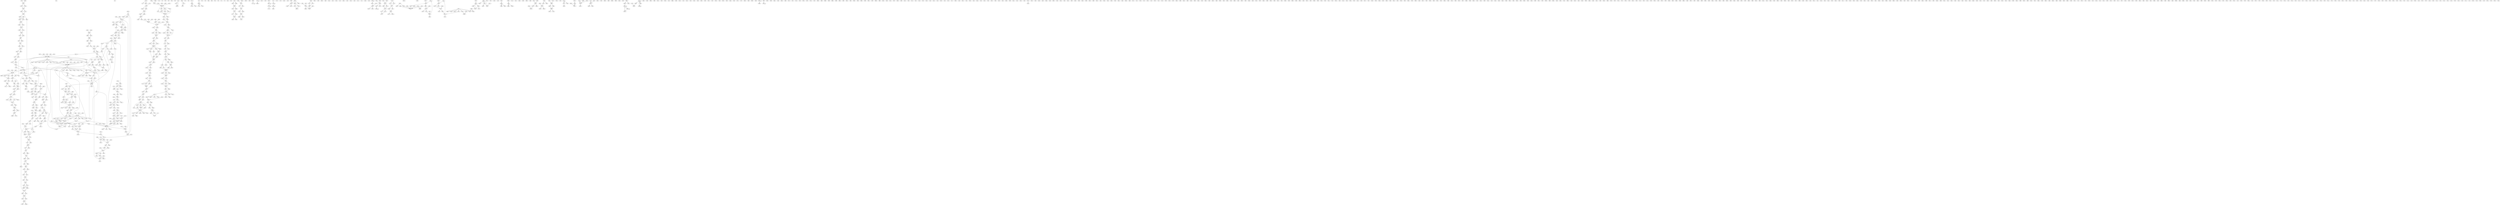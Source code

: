 digraph adj {
graph [k=96]
edge [d=-95]
"20+" [l=101 C=1530]
"20-" [l=101 C=1530]
"23+" [l=96 C=255]
"23-" [l=96 C=255]
"32+" [l=107 C=3060]
"32-" [l=107 C=3060]
"35+" [l=2158 C=23300]
"35-" [l=2158 C=23300]
"41+" [l=20623 C=317217]
"41-" [l=20623 C=317217]
"68+" [l=24370 C=522374]
"68-" [l=24370 C=522374]
"113+" [l=2699 C=47835]
"113-" [l=2699 C=47835]
"140+" [l=234 C=4866]
"140-" [l=234 C=4866]
"159+" [l=7738 C=263116]
"159-" [l=7738 C=263116]
"160+" [l=10510 C=187810]
"160-" [l=10510 C=187810]
"194+" [l=158 C=2016]
"194-" [l=158 C=2016]
"195+" [l=350 C=4410]
"195-" [l=350 C=4410]
"205+" [l=371 C=29280]
"205-" [l=371 C=29280]
"206+" [l=202 C=6524]
"206-" [l=202 C=6524]
"214+" [l=326 C=33523]
"214-" [l=326 C=33523]
"233+" [l=369 C=29793]
"233-" [l=369 C=29793]
"243+" [l=2147 C=70129]
"243-" [l=2147 C=70129]
"256+" [l=1787 C=67248]
"256-" [l=1787 C=67248]
"275+" [l=105 C=2550]
"275-" [l=105 C=2550]
"277+" [l=6389 C=131833]
"277-" [l=6389 C=131833]
"291+" [l=23999 C=321163]
"291-" [l=23999 C=321163]
"331+" [l=175 C=20400]
"331-" [l=175 C=20400]
"334+" [l=189 C=4934]
"334-" [l=189 C=4934]
"360+" [l=96 C=255]
"360-" [l=96 C=255]
"361+" [l=5256 C=53922]
"361-" [l=5256 C=53922]
"363+" [l=96 C=255]
"363-" [l=96 C=255]
"366+" [l=97 C=510]
"366-" [l=97 C=510]
"375+" [l=3039 C=44144]
"375-" [l=3039 C=44144]
"376+" [l=326 C=9755]
"376-" [l=326 C=9755]
"394+" [l=153 C=14790]
"394-" [l=153 C=14790]
"415+" [l=492 C=6898]
"415-" [l=492 C=6898]
"443+" [l=248 C=3661]
"443-" [l=248 C=3661]
"444+" [l=191 C=1561]
"444-" [l=191 C=1561]
"454+" [l=7175 C=131806]
"454-" [l=7175 C=131806]
"487+" [l=510 C=3059]
"487-" [l=510 C=3059]
"491+" [l=4111 C=62013]
"491-" [l=4111 C=62013]
"514+" [l=109 C=3570]
"514-" [l=109 C=3570]
"517+" [l=105 C=2550]
"517-" [l=105 C=2550]
"520+" [l=106 C=2805]
"520-" [l=106 C=2805]
"527+" [l=1365 C=15531]
"527-" [l=1365 C=15531]
"547+" [l=3891 C=78895]
"547-" [l=3891 C=78895]
"551+" [l=1136 C=19490]
"551-" [l=1136 C=19490]
"552+" [l=486 C=69919]
"552-" [l=486 C=69919]
"571+" [l=188 C=3673]
"571-" [l=188 C=3673]
"573+" [l=252 C=19064]
"573-" [l=252 C=19064]
"579+" [l=286 C=5117]
"579-" [l=286 C=5117]
"598+" [l=1358 C=12988]
"598-" [l=1358 C=12988]
"628+" [l=1159 C=59362]
"628-" [l=1159 C=59362]
"699+" [l=3749 C=100630]
"699-" [l=3749 C=100630]
"700+" [l=1082 C=8541]
"700-" [l=1082 C=8541]
"705+" [l=1033 C=29957]
"705-" [l=1033 C=29957]
"717+" [l=7353 C=75678]
"717-" [l=7353 C=75678]
"724+" [l=1220 C=58476]
"724-" [l=1220 C=58476]
"760+" [l=2493 C=92581]
"760-" [l=2493 C=92581]
"836+" [l=273 C=24206]
"836-" [l=273 C=24206]
"842+" [l=481 C=9414]
"842-" [l=481 C=9414]
"844+" [l=525 C=3120]
"844-" [l=525 C=3120]
"860+" [l=254 C=5630]
"860-" [l=254 C=5630]
"873+" [l=533 C=46181]
"873-" [l=533 C=46181]
"890+" [l=163 C=1829]
"890-" [l=163 C=1829]
"891+" [l=343 C=2486]
"891-" [l=343 C=2486]
"902+" [l=130 C=3980]
"902-" [l=130 C=3980]
"909+" [l=146 C=1598]
"909-" [l=146 C=1598]
"936+" [l=290 C=20100]
"936-" [l=290 C=20100]
"966+" [l=404 C=7540]
"966-" [l=404 C=7540]
"975+" [l=140 C=755]
"975-" [l=140 C=755]
"977+" [l=191 C=881]
"977-" [l=191 C=881]
"1029+" [l=297 C=1628]
"1029-" [l=297 C=1628]
"1030+" [l=477 C=63405]
"1030-" [l=477 C=63405]
"1034+" [l=190 C=3541]
"1034-" [l=190 C=3541]
"1054+" [l=191 C=7013]
"1054-" [l=191 C=7013]
"1058+" [l=662 C=76952]
"1058-" [l=662 C=76952]
"1072+" [l=227 C=3719]
"1072-" [l=227 C=3719]
"1083+" [l=195 C=1151]
"1083-" [l=195 C=1151]
"1114+" [l=566 C=78524]
"1114-" [l=566 C=78524]
"1121+" [l=1271 C=22422]
"1121-" [l=1271 C=22422]
"1123+" [l=1792 C=17561]
"1123-" [l=1792 C=17561]
"1132+" [l=99 C=1020]
"1132-" [l=99 C=1020]
"1141+" [l=3049 C=35048]
"1141-" [l=3049 C=35048]
"1147+" [l=2120 C=34885]
"1147-" [l=2120 C=34885]
"1155+" [l=590 C=13349]
"1155-" [l=590 C=13349]
"1173+" [l=2775 C=40772]
"1173-" [l=2775 C=40772]
"1185+" [l=242 C=8154]
"1185-" [l=242 C=8154]
"1197+" [l=399 C=5011]
"1197-" [l=399 C=5011]
"1203+" [l=292 C=3220]
"1203-" [l=292 C=3220]
"1211+" [l=122 C=1039]
"1211-" [l=122 C=1039]
"1216+" [l=212 C=24301]
"1216-" [l=212 C=24301]
"1221+" [l=191 C=801]
"1221-" [l=191 C=801]
"1226+" [l=191 C=9924]
"1226-" [l=191 C=9924]
"1233+" [l=398 C=3876]
"1233-" [l=398 C=3876]
"1246+" [l=1938 C=15083]
"1246-" [l=1938 C=15083]
"1265+" [l=252 C=3440]
"1265-" [l=252 C=3440]
"1266+" [l=1186 C=32627]
"1266-" [l=1186 C=32627]
"1282+" [l=470 C=3157]
"1282-" [l=470 C=3157]
"1293+" [l=492 C=8206]
"1293-" [l=492 C=8206]
"1305+" [l=1360 C=11394]
"1305-" [l=1360 C=11394]
"1322+" [l=499 C=5931]
"1322-" [l=499 C=5931]
"1323+" [l=1127 C=10825]
"1323-" [l=1127 C=10825]
"1326+" [l=137 C=760]
"1326-" [l=137 C=760]
"1374+" [l=431 C=9715]
"1374-" [l=431 C=9715]
"1382+" [l=725 C=9707]
"1382-" [l=725 C=9707]
"1385+" [l=438 C=13223]
"1385-" [l=438 C=13223]
"1386+" [l=1799 C=17550]
"1386-" [l=1799 C=17550]
"1404+" [l=1083 C=11431]
"1404-" [l=1083 C=11431]
"1410+" [l=1998 C=20882]
"1410-" [l=1998 C=20882]
"1433+" [l=2889 C=32676]
"1433-" [l=2889 C=32676]
"1443+" [l=2300 C=34131]
"1443-" [l=2300 C=34131]
"1448+" [l=154 C=11048]
"1448-" [l=154 C=11048]
"1454+" [l=191 C=6725]
"1454-" [l=191 C=6725]
"1455+" [l=209 C=10225]
"1455-" [l=209 C=10225]
"1456+" [l=149 C=6493]
"1456-" [l=149 C=6493]
"1471+" [l=773 C=4168]
"1471-" [l=773 C=4168]
"1484+" [l=234 C=553]
"1484-" [l=234 C=553]
"1492+" [l=190 C=1802]
"1492-" [l=190 C=1802]
"1493+" [l=601 C=23802]
"1493-" [l=601 C=23802]
"1504+" [l=191 C=921]
"1504-" [l=191 C=921]
"1509+" [l=3015 C=50382]
"1509-" [l=3015 C=50382]
"1531+" [l=398 C=4180]
"1531-" [l=398 C=4180]
"1545+" [l=200 C=13623]
"1545-" [l=200 C=13623]
"1554+" [l=2325 C=80360]
"1554-" [l=2325 C=80360]
"1580+" [l=149 C=7007]
"1580-" [l=149 C=7007]
"1585+" [l=191 C=6513]
"1585-" [l=191 C=6513]
"1593+" [l=213 C=4462]
"1593-" [l=213 C=4462]
"1598+" [l=1222 C=47030]
"1598-" [l=1222 C=47030]
"1604+" [l=440 C=8841]
"1604-" [l=440 C=8841]
"1607+" [l=431 C=5421]
"1607-" [l=431 C=5421]
"1608+" [l=380 C=2057]
"1608-" [l=380 C=2057]
"1623+" [l=132 C=1525]
"1623-" [l=132 C=1525]
"1625+" [l=297 C=32527]
"1625-" [l=297 C=32527]
"1664+" [l=129 C=4847]
"1664-" [l=129 C=4847]
"1671+" [l=350 C=3909]
"1671-" [l=350 C=3909]
"1675+" [l=200 C=10211]
"1675-" [l=200 C=10211]
"1700+" [l=191 C=10821]
"1700-" [l=191 C=10821]
"1703+" [l=440 C=2987]
"1703-" [l=440 C=2987]
"1705+" [l=722 C=8268]
"1705-" [l=722 C=8268]
"1723+" [l=143 C=1755]
"1723-" [l=143 C=1755]
"1735+" [l=264 C=4581]
"1735-" [l=264 C=4581]
"1745+" [l=191 C=5415]
"1745-" [l=191 C=5415]
"1755+" [l=2656 C=32510]
"1755-" [l=2656 C=32510]
"1763+" [l=215 C=3204]
"1763-" [l=215 C=3204]
"1776+" [l=293 C=5874]
"1776-" [l=293 C=5874]
"1779+" [l=191 C=2964]
"1779-" [l=191 C=2964]
"1781+" [l=303 C=4601]
"1781-" [l=303 C=4601]
"1785+" [l=315 C=5046]
"1785-" [l=315 C=5046]
"1804+" [l=202 C=9303]
"1804-" [l=202 C=9303]
"1833+" [l=1626 C=21931]
"1833-" [l=1626 C=21931]
"1837+" [l=324 C=8304]
"1837-" [l=324 C=8304]
"1850+" [l=191 C=2340]
"1850-" [l=191 C=2340]
"1860+" [l=732 C=9737]
"1860-" [l=732 C=9737]
"1861+" [l=146 C=3019]
"1861-" [l=146 C=3019]
"1890+" [l=200 C=5934]
"1890-" [l=200 C=5934]
"1899+" [l=187 C=1301]
"1899-" [l=187 C=1301]
"1900+" [l=311 C=2066]
"1900-" [l=311 C=2066]
"1902+" [l=156 C=3495]
"1902-" [l=156 C=3495]
"1917+" [l=295 C=1768]
"1917-" [l=295 C=1768]
"1925+" [l=381 C=3720]
"1925-" [l=381 C=3720]
"1956+" [l=1292 C=48849]
"1956-" [l=1292 C=48849]
"1974+" [l=626 C=9361]
"1974-" [l=626 C=9361]
"1978+" [l=191 C=3736]
"1978-" [l=191 C=3736]
"2012+" [l=126 C=1105]
"2012-" [l=126 C=1105]
"2013+" [l=191 C=4569]
"2013-" [l=191 C=4569]
"2046+" [l=285 C=1176]
"2046-" [l=285 C=1176]
"2059+" [l=197 C=5050]
"2059-" [l=197 C=5050]
"2060+" [l=191 C=457]
"2060-" [l=191 C=457]
"2067+" [l=579 C=3359]
"2067-" [l=579 C=3359]
"2117+" [l=191 C=469]
"2117-" [l=191 C=469]
"2129+" [l=188 C=4642]
"2129-" [l=188 C=4642]
"2133+" [l=188 C=2863]
"2133-" [l=188 C=2863]
"2145+" [l=191 C=2111]
"2145-" [l=191 C=2111]
"2146+" [l=173 C=2150]
"2146-" [l=173 C=2150]
"2148+" [l=251 C=4879]
"2148-" [l=251 C=4879]
"2149+" [l=922 C=8917]
"2149-" [l=922 C=8917]
"2154+" [l=499 C=6824]
"2154-" [l=499 C=6824]
"2157+" [l=440 C=3769]
"2157-" [l=440 C=3769]
"2169+" [l=223 C=1542]
"2169-" [l=223 C=1542]
"2180+" [l=497 C=4018]
"2180-" [l=497 C=4018]
"2183+" [l=239 C=1690]
"2183-" [l=239 C=1690]
"2205+" [l=195 C=5111]
"2205-" [l=195 C=5111]
"2207+" [l=190 C=8863]
"2207-" [l=190 C=8863]
"2227+" [l=191 C=1916]
"2227-" [l=191 C=1916]
"2245+" [l=181 C=839]
"2245-" [l=181 C=839]
"2253+" [l=541 C=6932]
"2253-" [l=541 C=6932]
"2256+" [l=163 C=2350]
"2256-" [l=163 C=2350]
"2263+" [l=399 C=4371]
"2263-" [l=399 C=4371]
"2267+" [l=192 C=3951]
"2267-" [l=192 C=3951]
"2272+" [l=191 C=792]
"2272-" [l=191 C=792]
"2273+" [l=191 C=1202]
"2273-" [l=191 C=1202]
"2280+" [l=269 C=1546]
"2280-" [l=269 C=1546]
"2281+" [l=191 C=5514]
"2281-" [l=191 C=5514]
"2304+" [l=191 C=1045]
"2304-" [l=191 C=1045]
"2312+" [l=398 C=3008]
"2312-" [l=398 C=3008]
"2340+" [l=218 C=4096]
"2340-" [l=218 C=4096]
"2345+" [l=150 C=4097]
"2345-" [l=150 C=4097]
"2369+" [l=146 C=739]
"2369-" [l=146 C=739]
"2377+" [l=167 C=2665]
"2377-" [l=167 C=2665]
"2395+" [l=281 C=2071]
"2395-" [l=281 C=2071]
"2409+" [l=129 C=660]
"2409-" [l=129 C=660]
"2411+" [l=214 C=497]
"2411-" [l=214 C=497]
"2423+" [l=311 C=2566]
"2423-" [l=311 C=2566]
"2425+" [l=169 C=4062]
"2425-" [l=169 C=4062]
"2439+" [l=197 C=3137]
"2439-" [l=197 C=3137]
"2477+" [l=401 C=6194]
"2477-" [l=401 C=6194]
"2485+" [l=148 C=1189]
"2485-" [l=148 C=1189]
"2490+" [l=329 C=860]
"2490-" [l=329 C=860]
"2509+" [l=122 C=352]
"2509-" [l=122 C=352]
"2511+" [l=150 C=184]
"2511-" [l=150 C=184]
"2525+" [l=189 C=3227]
"2525-" [l=189 C=3227]
"2553+" [l=380 C=2194]
"2553-" [l=380 C=2194]
"2567+" [l=161 C=1613]
"2567-" [l=161 C=1613]
"2569+" [l=201 C=699]
"2569-" [l=201 C=699]
"2575+" [l=191 C=2075]
"2575-" [l=191 C=2075]
"2578+" [l=204 C=642]
"2578-" [l=204 C=642]
"2580+" [l=191 C=286]
"2580-" [l=191 C=286]
"2590+" [l=112 C=45]
"2590-" [l=112 C=45]
"2602+" [l=112 C=461]
"2602-" [l=112 C=461]
"2604+" [l=324 C=3711]
"2604-" [l=324 C=3711]
"2608+" [l=183 C=2097]
"2608-" [l=183 C=2097]
"2618+" [l=192 C=2663]
"2618-" [l=192 C=2663]
"2624+" [l=170 C=1591]
"2624-" [l=170 C=1591]
"2626+" [l=335 C=4610]
"2626-" [l=335 C=4610]
"2638+" [l=207 C=1039]
"2638-" [l=207 C=1039]
"2641+" [l=191 C=2108]
"2641-" [l=191 C=2108]
"2644+" [l=196 C=506]
"2644-" [l=196 C=506]
"2645+" [l=137 C=842]
"2645-" [l=137 C=842]
"2651+" [l=168 C=1179]
"2651-" [l=168 C=1179]
"2667+" [l=197 C=1875]
"2667-" [l=197 C=1875]
"2669+" [l=191 C=422]
"2669-" [l=191 C=422]
"2675+" [l=204 C=2924]
"2675-" [l=204 C=2924]
"2690+" [l=192 C=1839]
"2690-" [l=192 C=1839]
"2696+" [l=310 C=2342]
"2696-" [l=310 C=2342]
"2699+" [l=123 C=431]
"2699-" [l=123 C=431]
"2702+" [l=264 C=834]
"2702-" [l=264 C=834]
"2703+" [l=289 C=2243]
"2703-" [l=289 C=2243]
"2712+" [l=151 C=1411]
"2712-" [l=151 C=1411]
"2716+" [l=125 C=805]
"2716-" [l=125 C=805]
"2726+" [l=191 C=1614]
"2726-" [l=191 C=1614]
"2749+" [l=191 C=317]
"2749-" [l=191 C=317]
"2760+" [l=191 C=1057]
"2760-" [l=191 C=1057]
"2769+" [l=357 C=1932]
"2769-" [l=357 C=1932]
"2772+" [l=199 C=613]
"2772-" [l=199 C=613]
"2775+" [l=164 C=656]
"2775-" [l=164 C=656]
"2779+" [l=155 C=1740]
"2779-" [l=155 C=1740]
"2784+" [l=191 C=1908]
"2784-" [l=191 C=1908]
"2795+" [l=453 C=2525]
"2795-" [l=453 C=2525]
"2804+" [l=191 C=1267]
"2804-" [l=191 C=1267]
"2813+" [l=191 C=658]
"2813-" [l=191 C=658]
"2814+" [l=139 C=842]
"2814-" [l=139 C=842]
"2820+" [l=195 C=1218]
"2820-" [l=195 C=1218]
"2825+" [l=147 C=1020]
"2825-" [l=147 C=1020]
"2827+" [l=327 C=1015]
"2827-" [l=327 C=1015]
"2830+" [l=156 C=2408]
"2830-" [l=156 C=2408]
"2837+" [l=228 C=1388]
"2837-" [l=228 C=1388]
"2839+" [l=268 C=586]
"2839-" [l=268 C=586]
"2844+" [l=191 C=450]
"2844-" [l=191 C=450]
"2846+" [l=191 C=1095]
"2846-" [l=191 C=1095]
"2848+" [l=191 C=1539]
"2848-" [l=191 C=1539]
"2851+" [l=191 C=996]
"2851-" [l=191 C=996]
"2865+" [l=123 C=641]
"2865-" [l=123 C=641]
"2871+" [l=223 C=1513]
"2871-" [l=223 C=1513]
"2880+" [l=269 C=1295]
"2880-" [l=269 C=1295]
"2886+" [l=121 C=402]
"2886-" [l=121 C=402]
"2888+" [l=194 C=2169]
"2888-" [l=194 C=2169]
"2889+" [l=397 C=1872]
"2889-" [l=397 C=1872]
"2895+" [l=191 C=845]
"2895-" [l=191 C=845]
"2904+" [l=562 C=3241]
"2904-" [l=562 C=3241]
"2909+" [l=189 C=1139]
"2909-" [l=189 C=1139]
"2916+" [l=96 C=9]
"2916-" [l=96 C=9]
"2918+" [l=200 C=1902]
"2918-" [l=200 C=1902]
"2925+" [l=133 C=101]
"2925-" [l=133 C=101]
"2937+" [l=98 C=35]
"2937-" [l=98 C=35]
"2956+" [l=215 C=744]
"2956-" [l=215 C=744]
"2966+" [l=191 C=1609]
"2966-" [l=191 C=1609]
"2972+" [l=191 C=502]
"2972-" [l=191 C=502]
"2979+" [l=117 C=335]
"2979-" [l=117 C=335]
"2980+" [l=303 C=1413]
"2980-" [l=303 C=1413]
"2996+" [l=280 C=1664]
"2996-" [l=280 C=1664]
"2998+" [l=201 C=661]
"2998-" [l=201 C=661]
"3005+" [l=128 C=92]
"3005-" [l=128 C=92]
"3007+" [l=257 C=1648]
"3007-" [l=257 C=1648]
"3013+" [l=590 C=2937]
"3013-" [l=590 C=2937]
"3016+" [l=208 C=626]
"3016-" [l=208 C=626]
"3018+" [l=150 C=1460]
"3018-" [l=150 C=1460]
"3025+" [l=191 C=1200]
"3025-" [l=191 C=1200]
"3028+" [l=191 C=709]
"3028-" [l=191 C=709]
"3043+" [l=131 C=87]
"3043-" [l=131 C=87]
"3046+" [l=191 C=1629]
"3046-" [l=191 C=1629]
"3047+" [l=207 C=913]
"3047-" [l=207 C=913]
"3072+" [l=127 C=66]
"3072-" [l=127 C=66]
"3083+" [l=267 C=997]
"3083-" [l=267 C=997]
"3084+" [l=147 C=2040]
"3084-" [l=147 C=2040]
"3086+" [l=402 C=1795]
"3086-" [l=402 C=1795]
"3107+" [l=111 C=33]
"3107-" [l=111 C=33]
"3113+" [l=110 C=57]
"3113-" [l=110 C=57]
"3116+" [l=314 C=1056]
"3116-" [l=314 C=1056]
"3118+" [l=128 C=77]
"3118-" [l=128 C=77]
"3122+" [l=209 C=561]
"3122-" [l=209 C=561]
"3139+" [l=138 C=96]
"3139-" [l=138 C=96]
"3150+" [l=138 C=159]
"3150-" [l=138 C=159]
"3159+" [l=203 C=774]
"3159-" [l=203 C=774]
"3163+" [l=194 C=382]
"3163-" [l=194 C=382]
"3180+" [l=140 C=103]
"3180-" [l=140 C=103]
"3183+" [l=279 C=1045]
"3183-" [l=279 C=1045]
"3187+" [l=196 C=478]
"3187-" [l=196 C=478]
"3190+" [l=150 C=383]
"3190-" [l=150 C=383]
"3195+" [l=139 C=184]
"3195-" [l=139 C=184]
"3206+" [l=205 C=812]
"3206-" [l=205 C=812]
"3209+" [l=191 C=859]
"3209-" [l=191 C=859]
"3213+" [l=134 C=87]
"3213-" [l=134 C=87]
"3217+" [l=152 C=116]
"3217-" [l=152 C=116]
"3218+" [l=212 C=790]
"3218-" [l=212 C=790]
"3220+" [l=230 C=323]
"3220-" [l=230 C=323]
"3221+" [l=118 C=59]
"3221-" [l=118 C=59]
"3223+" [l=120 C=267]
"3223-" [l=120 C=267]
"3228+" [l=191 C=297]
"3228-" [l=191 C=297]
"3231+" [l=193 C=576]
"3231-" [l=193 C=576]
"3242+" [l=127 C=485]
"3242-" [l=127 C=485]
"3260+" [l=127 C=72]
"3260-" [l=127 C=72]
"3261+" [l=109 C=34]
"3261-" [l=109 C=34]
"3264+" [l=202 C=481]
"3264-" [l=202 C=481]
"3265+" [l=172 C=274]
"3265-" [l=172 C=274]
"3266+" [l=122 C=76]
"3266-" [l=122 C=76]
"3267+" [l=173 C=186]
"3267-" [l=173 C=186]
"3268+" [l=132 C=94]
"3268-" [l=132 C=94]
"3269+" [l=191 C=1089]
"3269-" [l=191 C=1089]
"3271+" [l=191 C=192]
"3271-" [l=191 C=192]
"3277+" [l=246 C=401]
"3277-" [l=246 C=401]
"3278+" [l=123 C=57]
"3278-" [l=123 C=57]
"3279+" [l=128 C=90]
"3279-" [l=128 C=90]
"3280+" [l=208 C=570]
"3280-" [l=208 C=570]
"3284+" [l=140 C=136]
"3284-" [l=140 C=136]
"3286+" [l=232 C=718]
"3286-" [l=232 C=718]
"3289+" [l=128 C=125]
"3289-" [l=128 C=125]
"3290+" [l=144 C=139]
"3290-" [l=144 C=139]
"3292+" [l=138 C=129]
"3292-" [l=138 C=129]
"3294+" [l=150 C=244]
"3294-" [l=150 C=244]
"3297+" [l=128 C=148]
"3297-" [l=128 C=148]
"3299+" [l=158 C=128]
"3299-" [l=158 C=128]
"3300+" [l=127 C=90]
"3300-" [l=127 C=90]
"3303+" [l=116 C=44]
"3303-" [l=116 C=44]
"3304+" [l=123 C=69]
"3304-" [l=123 C=69]
"3305+" [l=138 C=88]
"3305-" [l=138 C=88]
"3306+" [l=190 C=1487]
"3306-" [l=190 C=1487]
"3309+" [l=123 C=66]
"3309-" [l=123 C=66]
"3310+" [l=113 C=46]
"3310-" [l=113 C=46]
"3311+" [l=114 C=43]
"3311-" [l=114 C=43]
"3312+" [l=113 C=51]
"3312-" [l=113 C=51]
"3313+" [l=127 C=100]
"3313-" [l=127 C=100]
"3314+" [l=151 C=159]
"3314-" [l=151 C=159]
"3316+" [l=127 C=126]
"3316-" [l=127 C=126]
"3317+" [l=127 C=91]
"3317-" [l=127 C=91]
"3318+" [l=134 C=105]
"3318-" [l=134 C=105]
"3319+" [l=116 C=44]
"3319-" [l=116 C=44]
"3320+" [l=151 C=114]
"3320-" [l=151 C=114]
"3323+" [l=102 C=16]
"3323-" [l=102 C=16]
"3324+" [l=151 C=161]
"3324-" [l=151 C=161]
"3325+" [l=123 C=69]
"3325-" [l=123 C=69]
"3326+" [l=149 C=167]
"3326-" [l=149 C=167]
"3357+" [l=96 C=255]
"3357-" [l=96 C=255]
"3358+" [l=88802 C=1126880]
"3358-" [l=88802 C=1126880]
"3359+" [l=29582 C=437484]
"3359-" [l=29582 C=437484]
"3360+" [l=19409 C=193329]
"3360-" [l=19409 C=193329]
"3361+" [l=15988 C=183295]
"3361-" [l=15988 C=183295]
"3362+" [l=25723 C=300872]
"3362-" [l=25723 C=300872]
"3368+" [l=26790 C=327566]
"3368-" [l=26790 C=327566]
"3369+" [l=798 C=179265]
"3369-" [l=798 C=179265]
"3370+" [l=651 C=141780]
"3370-" [l=651 C=141780]
"3371+" [l=22028 C=273769]
"3371-" [l=22028 C=273769]
"3372+" [l=172 C=19635]
"3372-" [l=172 C=19635]
"3373+" [l=136 C=10455]
"3373-" [l=136 C=10455]
"3374+" [l=25309 C=411161]
"3374-" [l=25309 C=411161]
"3375+" [l=16502 C=169505]
"3375-" [l=16502 C=169505]
"3376+" [l=6660 C=72677]
"3376-" [l=6660 C=72677]
"3377+" [l=7742 C=95392]
"3377-" [l=7742 C=95392]
"3378+" [l=26375 C=326016]
"3378-" [l=26375 C=326016]
"3379+" [l=157 C=15810]
"3379-" [l=157 C=15810]
"3381+" [l=435 C=86700]
"3381-" [l=435 C=86700]
"3382+" [l=244 C=37995]
"3382-" [l=244 C=37995]
"3383+" [l=16639 C=208149]
"3383-" [l=16639 C=208149]
"3384+" [l=70758 C=1109535]
"3384-" [l=70758 C=1109535]
"3385+" [l=3343 C=34117]
"3385-" [l=3343 C=34117]
"3386+" [l=9801 C=106461]
"3386-" [l=9801 C=106461]
"3387+" [l=4413 C=715442]
"3387-" [l=4413 C=715442]
"3388+" [l=15626 C=194148]
"3388-" [l=15626 C=194148]
"3389+" [l=4267 C=54514]
"3389-" [l=4267 C=54514]
"3390+" [l=48263 C=670588]
"3390-" [l=48263 C=670588]
"3391+" [l=17861 C=223777]
"3391-" [l=17861 C=223777]
"3392+" [l=15352 C=164732]
"3392-" [l=15352 C=164732]
"3393+" [l=7518 C=169385]
"3393-" [l=7518 C=169385]
"3394+" [l=6126 C=74110]
"3394-" [l=6126 C=74110]
"3395+" [l=13573 C=166855]
"3395-" [l=13573 C=166855]
"3396+" [l=180 C=21675]
"3396-" [l=180 C=21675]
"3397+" [l=16276 C=177962]
"3397-" [l=16276 C=177962]
"3398+" [l=41503 C=502582]
"3398-" [l=41503 C=502582]
"3399+" [l=9669 C=101538]
"3399-" [l=9669 C=101538]
"3400+" [l=1114 C=11536]
"3400-" [l=1114 C=11536]
"3401+" [l=28853 C=399014]
"3401-" [l=28853 C=399014]
"3402+" [l=15442 C=220533]
"3402-" [l=15442 C=220533]
"3403+" [l=18243 C=258202]
"3403-" [l=18243 C=258202]
"3404+" [l=39874 C=483043]
"3404-" [l=39874 C=483043]
"3405+" [l=7253 C=179467]
"3405-" [l=7253 C=179467]
"3406+" [l=40396 C=525785]
"3406-" [l=40396 C=525785]
"3407+" [l=7322 C=82739]
"3407-" [l=7322 C=82739]
"3409+" [l=7515 C=74039]
"3409-" [l=7515 C=74039]
"3410+" [l=21027 C=264174]
"3410-" [l=21027 C=264174]
"3411+" [l=3999 C=44649]
"3411-" [l=3999 C=44649]
"3412+" [l=14233 C=148287]
"3412-" [l=14233 C=148287]
"3413+" [l=49574 C=546455]
"3413-" [l=49574 C=546455]
"3414+" [l=7044 C=84421]
"3414-" [l=7044 C=84421]
"3415+" [l=4155 C=35620]
"3415-" [l=4155 C=35620]
"3416+" [l=33782 C=367513]
"3416-" [l=33782 C=367513]
"3417+" [l=6158 C=49222]
"3417-" [l=6158 C=49222]
"3418+" [l=53561 C=890094]
"3418-" [l=53561 C=890094]
"3419+" [l=205 C=28050]
"3419-" [l=205 C=28050]
"3420+" [l=7893 C=74545]
"3420-" [l=7893 C=74545]
"3421+" [l=18309 C=285267]
"3421-" [l=18309 C=285267]
"3422+" [l=9021 C=119322]
"3422-" [l=9021 C=119322]
"3423+" [l=225 C=33150]
"3423-" [l=225 C=33150]
"3424+" [l=12145 C=152181]
"3424-" [l=12145 C=152181]
"3425+" [l=16700 C=594734]
"3425-" [l=16700 C=594734]
"3427+" [l=11876 C=110758]
"3427-" [l=11876 C=110758]
"3429+" [l=125 C=7650]
"3429-" [l=125 C=7650]
"3430+" [l=15955 C=178136]
"3430-" [l=15955 C=178136]
"3431+" [l=5999 C=59764]
"3431-" [l=5999 C=59764]
"3432+" [l=5265 C=61585]
"3432-" [l=5265 C=61585]
"3433+" [l=29834 C=492361]
"3433-" [l=29834 C=492361]
"3434+" [l=15233 C=174210]
"3434-" [l=15233 C=174210]
"3435+" [l=144 C=12495]
"3435-" [l=144 C=12495]
"3436+" [l=9975 C=108017]
"3436-" [l=9975 C=108017]
"3437+" [l=237 C=36210]
"3437-" [l=237 C=36210]
"3438+" [l=26243 C=402301]
"3438-" [l=26243 C=402301]
"3439+" [l=1255 C=15282]
"3439-" [l=1255 C=15282]
"3440+" [l=10451 C=126765]
"3440-" [l=10451 C=126765]
"3441+" [l=10500 C=102326]
"3441-" [l=10500 C=102326]
"3442+" [l=12281 C=140718]
"3442-" [l=12281 C=140718]
"3443+" [l=147 C=13260]
"3443-" [l=147 C=13260]
"3444+" [l=8050 C=89509]
"3444-" [l=8050 C=89509]
"3445+" [l=13287 C=166055]
"3445-" [l=13287 C=166055]
"3446+" [l=86084 C=1015384]
"3446-" [l=86084 C=1015384]
"3447+" [l=2161 C=27825]
"3447-" [l=2161 C=27825]
"3448+" [l=11813 C=124395]
"3448-" [l=11813 C=124395]
"3449+" [l=8084 C=85906]
"3449-" [l=8084 C=85906]
"3450+" [l=33682 C=391505]
"3450-" [l=33682 C=391505]
"3452+" [l=173 C=19890]
"3452-" [l=173 C=19890]
"3453+" [l=4743 C=50910]
"3453-" [l=4743 C=50910]
"3454+" [l=13185 C=144016]
"3454-" [l=13185 C=144016]
"3455+" [l=100954 C=1184815]
"3455-" [l=100954 C=1184815]
"3456+" [l=13588 C=128507]
"3456-" [l=13588 C=128507]
"3457+" [l=48084 C=662977]
"3457-" [l=48084 C=662977]
"3458+" [l=15542 C=165003]
"3458-" [l=15542 C=165003]
"3459+" [l=17818 C=189337]
"3459-" [l=17818 C=189337]
"3460+" [l=4488 C=57474]
"3460-" [l=4488 C=57474]
"3461+" [l=23334 C=302248]
"3461-" [l=23334 C=302248]
"3462+" [l=37378 C=426900]
"3462-" [l=37378 C=426900]
"3463+" [l=18214 C=214264]
"3463-" [l=18214 C=214264]
"3464+" [l=15842 C=166286]
"3464-" [l=15842 C=166286]
"3465+" [l=5630 C=57909]
"3465-" [l=5630 C=57909]
"3466+" [l=70992 C=981999]
"3466-" [l=70992 C=981999]
"3467+" [l=15768 C=143412]
"3467-" [l=15768 C=143412]
"3468+" [l=29473 C=333780]
"3468-" [l=29473 C=333780]
"3469+" [l=25183 C=366367]
"3469-" [l=25183 C=366367]
"3470+" [l=45645 C=770158]
"3470-" [l=45645 C=770158]
"3471+" [l=16250 C=236712]
"3471-" [l=16250 C=236712]
"3472+" [l=11361 C=116455]
"3472-" [l=11361 C=116455]
"3473+" [l=18075 C=224525]
"3473-" [l=18075 C=224525]
"3474+" [l=9772 C=112901]
"3474-" [l=9772 C=112901]
"3475+" [l=6818 C=81131]
"3475-" [l=6818 C=81131]
"3476+" [l=34019 C=373690]
"3476-" [l=34019 C=373690]
"3477+" [l=3050 C=31942]
"3477-" [l=3050 C=31942]
"3478+" [l=17361 C=203781]
"3478-" [l=17361 C=203781]
"3479+" [l=5046 C=74870]
"3479-" [l=5046 C=74870]
"3480+" [l=29312 C=365367]
"3480-" [l=29312 C=365367]
"3481+" [l=6843 C=86703]
"3481-" [l=6843 C=86703]
"3482+" [l=2891 C=26930]
"3482-" [l=2891 C=26930]
"3483+" [l=14067 C=182290]
"3483-" [l=14067 C=182290]
"3484+" [l=8439 C=82204]
"3484-" [l=8439 C=82204]
"3485+" [l=5739 C=52909]
"3485-" [l=5739 C=52909]
"3486+" [l=24113 C=268151]
"3486-" [l=24113 C=268151]
"3487+" [l=20121 C=216350]
"3487-" [l=20121 C=216350]
"3488+" [l=3930 C=45502]
"3488-" [l=3930 C=45502]
"3489+" [l=1481 C=36335]
"3489-" [l=1481 C=36335]
"3490+" [l=11106 C=110718]
"3490-" [l=11106 C=110718]
"3491+" [l=12116 C=146335]
"3491-" [l=12116 C=146335]
"3492+" [l=11936 C=173793]
"3492-" [l=11936 C=173793]
"3493+" [l=9787 C=107303]
"3493-" [l=9787 C=107303]
"3494+" [l=40117 C=519823]
"3494-" [l=40117 C=519823]
"3495+" [l=11790 C=114250]
"3495-" [l=11790 C=114250]
"3496+" [l=25950 C=320934]
"3496-" [l=25950 C=320934]
"3497+" [l=6652 C=81427]
"3497-" [l=6652 C=81427]
"3498+" [l=21273 C=225632]
"3498-" [l=21273 C=225632]
"3499+" [l=6144 C=67967]
"3499-" [l=6144 C=67967]
"3500+" [l=21930 C=225317]
"3500-" [l=21930 C=225317]
"3501+" [l=24537 C=276170]
"3501-" [l=24537 C=276170]
"3502+" [l=108 C=3315]
"3502-" [l=108 C=3315]
"3503+" [l=12316 C=151393]
"3503-" [l=12316 C=151393]
"3504+" [l=5920 C=56518]
"3504-" [l=5920 C=56518]
"3505+" [l=11806 C=110030]
"3505-" [l=11806 C=110030]
"3506+" [l=16082 C=168319]
"3506-" [l=16082 C=168319]
"3507+" [l=8014 C=80135]
"3507-" [l=8014 C=80135]
"3508+" [l=4054 C=40330]
"3508-" [l=4054 C=40330]
"3509+" [l=12995 C=140503]
"3509-" [l=12995 C=140503]
"3510+" [l=9158 C=107143]
"3510-" [l=9158 C=107143]
"3511+" [l=45411 C=679564]
"3511-" [l=45411 C=679564]
"3512+" [l=5335 C=71679]
"3512-" [l=5335 C=71679]
"3513+" [l=9177 C=97860]
"3513-" [l=9177 C=97860]
"3514+" [l=27348 C=332843]
"3514-" [l=27348 C=332843]
"3515+" [l=13271 C=123567]
"3515-" [l=13271 C=123567]
"3516+" [l=94398 C=1146200]
"3516-" [l=94398 C=1146200]
"3517+" [l=3659 C=28755]
"3517-" [l=3659 C=28755]
"3518+" [l=24398 C=280886]
"3518-" [l=24398 C=280886]
"3519+" [l=8765 C=96944]
"3519-" [l=8765 C=96944]
"3520+" [l=19186 C=229604]
"3520-" [l=19186 C=229604]
"3521+" [l=12130 C=126107]
"3521-" [l=12130 C=126107]
"3522+" [l=9154 C=86876]
"3522-" [l=9154 C=86876]
"3523+" [l=4059 C=48358]
"3523-" [l=4059 C=48358]
"3524+" [l=9222 C=94924]
"3524-" [l=9222 C=94924]
"3525+" [l=28973 C=330664]
"3525-" [l=28973 C=330664]
"3526+" [l=24261 C=244964]
"3526-" [l=24261 C=244964]
"3527+" [l=1507 C=11340]
"3527-" [l=1507 C=11340]
"3528+" [l=27760 C=395896]
"3528-" [l=27760 C=395896]
"3529+" [l=38077 C=464303]
"3529-" [l=38077 C=464303]
"3530+" [l=9089 C=98259]
"3530-" [l=9089 C=98259]
"3531+" [l=9810 C=115836]
"3531-" [l=9810 C=115836]
"3532+" [l=21062 C=267304]
"3532-" [l=21062 C=267304]
"3533+" [l=23798 C=314012]
"3533-" [l=23798 C=314012]
"3534+" [l=14440 C=169475]
"3534-" [l=14440 C=169475]
"3535+" [l=4873 C=33873]
"3535-" [l=4873 C=33873]
"3536+" [l=2385 C=40571]
"3536-" [l=2385 C=40571]
"3537+" [l=6092 C=67369]
"3537-" [l=6092 C=67369]
"3538+" [l=10086 C=102359]
"3538-" [l=10086 C=102359]
"3539+" [l=39056 C=425131]
"3539-" [l=39056 C=425131]
"3540+" [l=13573 C=148810]
"3540-" [l=13573 C=148810]
"3541+" [l=3805 C=46445]
"3541-" [l=3805 C=46445]
"3542+" [l=12833 C=139639]
"3542-" [l=12833 C=139639]
"3543+" [l=18837 C=195726]
"3543-" [l=18837 C=195726]
"3544+" [l=6841 C=70374]
"3544-" [l=6841 C=70374]
"3545+" [l=5852 C=54022]
"3545-" [l=5852 C=54022]
"3546+" [l=21297 C=260813]
"3546-" [l=21297 C=260813]
"3547+" [l=302 C=5485]
"3547-" [l=302 C=5485]
"3548+" [l=15849 C=170945]
"3548-" [l=15849 C=170945]
"3549+" [l=17566 C=187555]
"3549-" [l=17566 C=187555]
"3550+" [l=68219 C=811828]
"3550-" [l=68219 C=811828]
"3551+" [l=19836 C=242472]
"3551-" [l=19836 C=242472]
"3552+" [l=3088 C=29433]
"3552-" [l=3088 C=29433]
"3553+" [l=8414 C=75701]
"3553-" [l=8414 C=75701]
"3554+" [l=2086 C=13805]
"3554-" [l=2086 C=13805]
"3555+" [l=1206 C=11207]
"3555-" [l=1206 C=11207]
"3556+" [l=3959 C=41050]
"3556-" [l=3959 C=41050]
"3557+" [l=4649 C=48695]
"3557-" [l=4649 C=48695]
"3558+" [l=7389 C=118478]
"3558-" [l=7389 C=118478]
"3559+" [l=3311 C=28536]
"3559-" [l=3311 C=28536]
"3560+" [l=4063 C=32623]
"3560-" [l=4063 C=32623]
"3561+" [l=15667 C=180172]
"3561-" [l=15667 C=180172]
"3562+" [l=5710 C=72163]
"3562-" [l=5710 C=72163]
"3563+" [l=9907 C=117728]
"3563-" [l=9907 C=117728]
"3564+" [l=4542 C=38143]
"3564-" [l=4542 C=38143]
"3565+" [l=8435 C=106066]
"3565-" [l=8435 C=106066]
"3566+" [l=3658 C=33551]
"3566-" [l=3658 C=33551]
"3567+" [l=5056 C=50521]
"3567-" [l=5056 C=50521]
"3568+" [l=614 C=3094]
"3568-" [l=614 C=3094]
"3569+" [l=15800 C=186565]
"3569-" [l=15800 C=186565]
"3570+" [l=12828 C=133674]
"3570-" [l=12828 C=133674]
"3571+" [l=1766 C=18432]
"3571-" [l=1766 C=18432]
"3572+" [l=44787 C=512289]
"3572-" [l=44787 C=512289]
"3573+" [l=16124 C=176469]
"3573-" [l=16124 C=176469]
"3574+" [l=24130 C=267296]
"3574-" [l=24130 C=267296]
"3575+" [l=31152 C=377733]
"3575-" [l=31152 C=377733]
"3576+" [l=36598 C=413686]
"3576-" [l=36598 C=413686]
"3577+" [l=20230 C=235528]
"3577-" [l=20230 C=235528]
"3578+" [l=13349 C=181289]
"3578-" [l=13349 C=181289]
"3579+" [l=33037 C=405774]
"3579-" [l=33037 C=405774]
"3580+" [l=54617 C=719694]
"3580-" [l=54617 C=719694]
"3581+" [l=15838 C=195273]
"3581-" [l=15838 C=195273]
"3582+" [l=14073 C=135152]
"3582-" [l=14073 C=135152]
"3583+" [l=6071 C=46394]
"3583-" [l=6071 C=46394]
"3584+" [l=5063 C=51354]
"3584-" [l=5063 C=51354]
"3585+" [l=7129 C=72113]
"3585-" [l=7129 C=72113]
"3586+" [l=887 C=6760]
"3586-" [l=887 C=6760]
"3587+" [l=32426 C=417624]
"3587-" [l=32426 C=417624]
"3588+" [l=1672 C=18337]
"3588-" [l=1672 C=18337]
"3589+" [l=39070 C=473923]
"3589-" [l=39070 C=473923]
"3590+" [l=2652 C=23008]
"3590-" [l=2652 C=23008]
"3591+" [l=787 C=2933]
"3591-" [l=787 C=2933]
"3592+" [l=7216 C=85772]
"3592-" [l=7216 C=85772]
"3593+" [l=2048 C=18528]
"3593-" [l=2048 C=18528]
"3594+" [l=20068 C=258089]
"3594-" [l=20068 C=258089]
"3595+" [l=10669 C=126336]
"3595-" [l=10669 C=126336]
"3596+" [l=3744 C=37438]
"3596-" [l=3744 C=37438]
"3597+" [l=9448 C=96599]
"3597-" [l=9448 C=96599]
"3598+" [l=2223 C=26635]
"3598-" [l=2223 C=26635]
"3599+" [l=36212 C=413547]
"3599-" [l=36212 C=413547]
"3600+" [l=1504 C=12497]
"3600-" [l=1504 C=12497]
"3601+" [l=19825 C=219107]
"3601-" [l=19825 C=219107]
"3602+" [l=4563 C=69476]
"3602-" [l=4563 C=69476]
"3603+" [l=16461 C=214568]
"3603-" [l=16461 C=214568]
"3604+" [l=10425 C=99378]
"3604-" [l=10425 C=99378]
"3605+" [l=9247 C=87946]
"3605-" [l=9247 C=87946]
"3606+" [l=6090 C=52767]
"3606-" [l=6090 C=52767]
"3607+" [l=9318 C=93154]
"3607-" [l=9318 C=93154]
"3608+" [l=1931 C=19019]
"3608-" [l=1931 C=19019]
"3609+" [l=6590 C=61349]
"3609-" [l=6590 C=61349]
"3610+" [l=17023 C=189141]
"3610-" [l=17023 C=189141]
"3611+" [l=5107 C=48296]
"3611-" [l=5107 C=48296]
"3612+" [l=407 C=7986]
"3612-" [l=407 C=7986]
"3613+" [l=12173 C=144814]
"3613-" [l=12173 C=144814]
"3614+" [l=5845 C=61212]
"3614-" [l=5845 C=61212]
"3615+" [l=5588 C=50352]
"3615-" [l=5588 C=50352]
"3616+" [l=3448 C=35865]
"3616-" [l=3448 C=35865]
"3617+" [l=5289 C=43063]
"3617-" [l=5289 C=43063]
"3618+" [l=73773 C=918538]
"3618-" [l=73773 C=918538]
"3619+" [l=1147 C=7687]
"3619-" [l=1147 C=7687]
"3620+" [l=7177 C=65745]
"3620-" [l=7177 C=65745]
"3621+" [l=27052 C=349095]
"3621-" [l=27052 C=349095]
"3622+" [l=425 C=59367]
"3622-" [l=425 C=59367]
"3623+" [l=24473 C=275661]
"3623-" [l=24473 C=275661]
"3624+" [l=19767 C=213458]
"3624-" [l=19767 C=213458]
"3625+" [l=18995 C=276662]
"3625-" [l=18995 C=276662]
"3626+" [l=5875 C=55418]
"3626-" [l=5875 C=55418]
"3627+" [l=265 C=2243]
"3627-" [l=265 C=2243]
"3628+" [l=7720 C=80056]
"3628-" [l=7720 C=80056]
"3629+" [l=4098 C=52021]
"3629-" [l=4098 C=52021]
"3630+" [l=10476 C=119852]
"3630-" [l=10476 C=119852]
"3631+" [l=27006 C=302146]
"3631-" [l=27006 C=302146]
"3632+" [l=127 C=1565]
"3632-" [l=127 C=1565]
"3633+" [l=770 C=5645]
"3633-" [l=770 C=5645]
"3634+" [l=350 C=3423]
"3634-" [l=350 C=3423]
"3635+" [l=239 C=7321]
"3635-" [l=239 C=7321]
"3636+" [l=1895 C=17978]
"3636-" [l=1895 C=17978]
"3637+" [l=3179 C=29824]
"3637-" [l=3179 C=29824]
"3638+" [l=12351 C=120874]
"3638-" [l=12351 C=120874]
"3639+" [l=437 C=3550]
"3639-" [l=437 C=3550]
"3640+" [l=4871 C=65485]
"3640-" [l=4871 C=65485]
"3641+" [l=12199 C=130925]
"3641-" [l=12199 C=130925]
"3643+" [l=4075 C=40655]
"3643-" [l=4075 C=40655]
"3644+" [l=8412 C=89508]
"3644-" [l=8412 C=89508]
"3645+" [l=28604 C=319872]
"3645-" [l=28604 C=319872]
"3646+" [l=45387 C=917054]
"3646-" [l=45387 C=917054]
"3647+" [l=5940 C=53770]
"3647-" [l=5940 C=53770]
"3648+" [l=870 C=6230]
"3648-" [l=870 C=6230]
"3649+" [l=422 C=4817]
"3649-" [l=422 C=4817]
"3650+" [l=5026 C=42214]
"3650-" [l=5026 C=42214]
"3651+" [l=4227 C=42016]
"3651-" [l=4227 C=42016]
"3652+" [l=1503 C=10254]
"3652-" [l=1503 C=10254]
"3654+" [l=10081 C=119877]
"3654-" [l=10081 C=119877]
"3655+" [l=3730 C=37791]
"3655-" [l=3730 C=37791]
"3656+" [l=204 C=12041]
"3656-" [l=204 C=12041]
"3657+" [l=599 C=6334]
"3657-" [l=599 C=6334]
"3658+" [l=2124 C=17590]
"3658-" [l=2124 C=17590]
"3659+" [l=4068 C=37397]
"3659-" [l=4068 C=37397]
"3660+" [l=16076 C=187227]
"3660-" [l=16076 C=187227]
"3661+" [l=4792 C=57642]
"3661-" [l=4792 C=57642]
"3662+" [l=10575 C=139766]
"3662-" [l=10575 C=139766]
"3663+" [l=2604 C=18658]
"3663-" [l=2604 C=18658]
"3664+" [l=7510 C=65728]
"3664-" [l=7510 C=65728]
"3665+" [l=6299 C=77421]
"3665-" [l=6299 C=77421]
"3666+" [l=1112 C=8500]
"3666-" [l=1112 C=8500]
"3667+" [l=11687 C=97000]
"3667-" [l=11687 C=97000]
"3668+" [l=44322 C=539812]
"3668-" [l=44322 C=539812]
"3669+" [l=17464 C=174045]
"3669-" [l=17464 C=174045]
"3670+" [l=26093 C=300211]
"3670-" [l=26093 C=300211]
"3671+" [l=5166 C=47078]
"3671-" [l=5166 C=47078]
"3672+" [l=15138 C=166715]
"3672-" [l=15138 C=166715]
"3673+" [l=3328 C=30971]
"3673-" [l=3328 C=30971]
"3674+" [l=2528 C=18821]
"3674-" [l=2528 C=18821]
"3675+" [l=88599 C=1043934]
"3675-" [l=88599 C=1043934]
"3676+" [l=48728 C=570363]
"3676-" [l=48728 C=570363]
"3677+" [l=1531 C=20821]
"3677-" [l=1531 C=20821]
"3678+" [l=13491 C=136345]
"3678-" [l=13491 C=136345]
"3679+" [l=23940 C=233125]
"3679-" [l=23940 C=233125]
"3680+" [l=25172 C=337747]
"3680-" [l=25172 C=337747]
"3681+" [l=1578 C=13902]
"3681-" [l=1578 C=13902]
"3682+" [l=3179 C=51086]
"3682-" [l=3179 C=51086]
"3683+" [l=332 C=5926]
"3683-" [l=332 C=5926]
"3684+" [l=15676 C=161500]
"3684-" [l=15676 C=161500]
"3685+" [l=14133 C=152141]
"3685-" [l=14133 C=152141]
"3686+" [l=6650 C=62481]
"3686-" [l=6650 C=62481]
"3687+" [l=272 C=3718]
"3687-" [l=272 C=3718]
"3688+" [l=38226 C=587929]
"3688-" [l=38226 C=587929]
"3689+" [l=3651 C=28583]
"3689-" [l=3651 C=28583]
"3690+" [l=1949 C=18360]
"3690-" [l=1949 C=18360]
"3691+" [l=36124 C=451745]
"3691-" [l=36124 C=451745]
"3692+" [l=23739 C=319873]
"3692-" [l=23739 C=319873]
"3693+" [l=10731 C=99031]
"3693-" [l=10731 C=99031]
"3694+" [l=599 C=6985]
"3694-" [l=599 C=6985]
"3695+" [l=15790 C=196513]
"3695-" [l=15790 C=196513]
"3696+" [l=3290 C=29428]
"3696-" [l=3290 C=29428]
"3697+" [l=198 C=4022]
"3697-" [l=198 C=4022]
"3698+" [l=539 C=10852]
"3698-" [l=539 C=10852]
"3699+" [l=200 C=7088]
"3699-" [l=200 C=7088]
"3700+" [l=20117 C=231015]
"3700-" [l=20117 C=231015]
"3701+" [l=6642 C=73520]
"3701-" [l=6642 C=73520]
"3702+" [l=13655 C=151330]
"3702-" [l=13655 C=151330]
"3703+" [l=4912 C=42268]
"3703-" [l=4912 C=42268]
"3704+" [l=534 C=2911]
"3704-" [l=534 C=2911]
"3705+" [l=12262 C=129392]
"3705-" [l=12262 C=129392]
"3706+" [l=2888 C=20584]
"3706-" [l=2888 C=20584]
"3707+" [l=498 C=2280]
"3707-" [l=498 C=2280]
"3708+" [l=12084 C=129875]
"3708-" [l=12084 C=129875]
"3709+" [l=1679 C=13542]
"3709-" [l=1679 C=13542]
"3710+" [l=17960 C=169346]
"3710-" [l=17960 C=169346]
"3711+" [l=3996 C=35814]
"3711-" [l=3996 C=35814]
"3712+" [l=37020 C=479435]
"3712-" [l=37020 C=479435]
"3713+" [l=586 C=2512]
"3713-" [l=586 C=2512]
"3714+" [l=1127 C=8861]
"3714-" [l=1127 C=8861]
"3715+" [l=14922 C=186492]
"3715-" [l=14922 C=186492]
"3716+" [l=11587 C=136680]
"3716-" [l=11587 C=136680]
"3717+" [l=3643 C=31620]
"3717-" [l=3643 C=31620]
"3718+" [l=16023 C=178317]
"3718-" [l=16023 C=178317]
"3719+" [l=18583 C=202450]
"3719-" [l=18583 C=202450]
"3720+" [l=4759 C=48089]
"3720-" [l=4759 C=48089]
"3721+" [l=19260 C=231516]
"3721-" [l=19260 C=231516]
"3722+" [l=5868 C=67498]
"3722-" [l=5868 C=67498]
"3723+" [l=1580 C=11664]
"3723-" [l=1580 C=11664]
"3724+" [l=5616 C=49358]
"3724-" [l=5616 C=49358]
"3725+" [l=4668 C=47029]
"3725-" [l=4668 C=47029]
"3726+" [l=4649 C=37836]
"3726-" [l=4649 C=37836]
"3727+" [l=2937 C=23427]
"3727-" [l=2937 C=23427]
"3728+" [l=5445 C=48363]
"3728-" [l=5445 C=48363]
"3729+" [l=37539 C=436327]
"3729-" [l=37539 C=436327]
"3730+" [l=10222 C=105301]
"3730-" [l=10222 C=105301]
"3731+" [l=1555 C=11688]
"3731-" [l=1555 C=11688]
"3732+" [l=295 C=3849]
"3732-" [l=295 C=3849]
"3733+" [l=269 C=3642]
"3733-" [l=269 C=3642]
"3734+" [l=44360 C=495275]
"3734-" [l=44360 C=495275]
"3735+" [l=437 C=3143]
"3735-" [l=437 C=3143]
"3736+" [l=1650 C=9739]
"3736-" [l=1650 C=9739]
"3737+" [l=811 C=5145]
"3737-" [l=811 C=5145]
"3739+" [l=491 C=6736]
"3739-" [l=491 C=6736]
"3740+" [l=913 C=5282]
"3740-" [l=913 C=5282]
"3741+" [l=43061 C=431878]
"3741-" [l=43061 C=431878]
"3742+" [l=2714 C=14110]
"3742-" [l=2714 C=14110]
"3743+" [l=196 C=1038]
"3743-" [l=196 C=1038]
"3744+" [l=461 C=5861]
"3744-" [l=461 C=5861]
"3745+" [l=3615 C=22029]
"3745-" [l=3615 C=22029]
"3746+" [l=11011 C=117406]
"3746-" [l=11011 C=117406]
"3747+" [l=3425 C=32619]
"3747-" [l=3425 C=32619]
"3748+" [l=353 C=1544]
"3748-" [l=353 C=1544]
"3749+" [l=379 C=1531]
"3749-" [l=379 C=1531]
"3750+" [l=8200 C=86902]
"3750-" [l=8200 C=86902]
"3751+" [l=14990 C=159184]
"3751-" [l=14990 C=159184]
"3752+" [l=2499 C=25978]
"3752-" [l=2499 C=25978]
"3753+" [l=111 C=148]
"3753-" [l=111 C=148]
"3755+" [l=140 C=142]
"3755-" [l=140 C=142]
"3759+" [l=191 C=2875]
"3759-" [l=191 C=2875]
"3760+" [l=300 C=6270]
"3760-" [l=300 C=6270]
"3761+" [l=1467 C=28642]
"3761-" [l=1467 C=28642]
"20+" -> "3268+"
"20+" -> "2844-" [d=-34]
"20+" -> "3379-" [d=-11]
"20-" -> "3005-"
"20-" -> "360-" [d=-89]
"23+" -> "3311-"
"23+" -> "3290+" [d=-91]
"23+" -> "3318+" [d=-86]
"23+" -> "360+" [d=-65]
"23-" -> "3319-"
"23-" -> "1492+" [d=-87]
"23-" -> "3309+" [d=-87]
"23-" -> "1735-" [d=-86]
"23-" -> "699+" [d=-85]
"23-" -> "1956-" [d=-85]
"23-" -> "3228+" [d=-23]
"23-" -> "3435-" [d=-23]
"32+" -> "3317+"
"32+" -> "394-" [d=-43]
"32-" -> "3316+"
"32-" -> "3396+" [d=-62]
"41-" -> "1326-"
"68+" -> "628-"
"68-" -> "1114+" [d=-94]
"140+" -> "902-" [d=-70]
"140-" -> "1058-"
"159+" -> "760-"
"159-" -> "1493-"
"160+" -> "1607+"
"160-" -> "2712+" [d=-53]
"194+" -> "195+"
"194+" -> "3634+"
"194-" -> "1083-"
"194-" -> "2820-"
"195+" -> "2712-"
"195-" -> "194-"
"205+" -> "206+"
"205+" -> "1804+"
"205-" -> "1779-"
"205-" -> "2281+"
"206+" -> "573-"
"206-" -> "205-"
"214+" -> "1203-"
"214+" -> "3512-" [d=-92]
"214+" -> "334+" [d=-64]
"214+" -> "3463-" [d=-64]
"214-" -> "1054+"
"214-" -> "1585+"
"233+" -> "1226-"
"233+" -> "1504-"
"233-" -> "1455+"
"233-" -> "2784+"
"233-" -> "3025-"
"243+" -> "551-"
"243+" -> "3425+"
"243-" -> "705-"
"243-" -> "1114-"
"256+" -> "547-"
"256+" -> "3489-"
"256-" -> "547+"
"256-" -> "1147+"
"275+" -> "2590+"
"275+" -> "3429-"
"275-" -> "2511-"
"275-" -> "3314-"
"275-" -> "3423-" [d=-83]
"277+" -> "1493+"
"277-" -> "3502-" [d=-92]
"331+" -> "3267+"
"331+" -> "3437+"
"331-" -> "3139+"
"331-" -> "3369-" [d=-46]
"334+" -> "3438+" [d=-80]
"334+" -> "3460+" [d=-80]
"334+" -> "3378+" [d=-64]
"334+" -> "3430+" [d=-64]
"334-" -> "214-" [d=-64]
"360+" -> "2580+"
"360+" -> "20+" [d=-89]
"360-" -> "3107-"
"360-" -> "3320+"
"360-" -> "23-" [d=-65]
"363+" -> "2641-"
"363+" -> "366+" [d=-79]
"363-" -> "3313+"
"363-" -> "3372+"
"366+" -> "3072-"
"366+" -> "3443+"
"366-" -> "2972-"
"366-" -> "2749+" [d=-80]
"366-" -> "363-" [d=-79]
"375+" -> "2477+"
"375+" -> "3562+" [d=-94]
"376+" -> "2837+"
"376+" -> "3084+"
"376-" -> "2675-"
"376-" -> "3477+"
"394+" -> "2267+"
"394+" -> "3305+" [d=-60]
"394+" -> "32-" [d=-43]
"394-" -> "2641+"
"394-" -> "3303+" [d=-69]
"394-" -> "3443-" [d=-69]
"415+" -> "579-"
"415-" -> "2256-"
"443+" -> "444+"
"443+" -> "2848-"
"443-" -> "2638-"
"443-" -> "3047+"
"444+" -> "966+"
"444-" -> "443-"
"454+" -> "2675+"
"491-" -> "2865+"
"514+" -> "2245+"
"514+" -> "3261+"
"514+" -> "517+" [d=-90]
"514-" -> "3266-"
"514-" -> "3381-"
"517+" -> "3300+"
"517+" -> "520+" [d=-93]
"517+" -> "3113+" [d=-93]
"517-" -> "3279+"
"517-" -> "514-" [d=-90]
"520+" -> "3312+"
"520+" -> "3370+"
"520-" -> "3294-"
"520-" -> "517-" [d=-93]
"547+" -> "256-"
"547-" -> "256+"
"551+" -> "243-"
"551+" -> "3469+"
"551-" -> "3632-"
"552+" -> "1779+"
"552+" -> "2281-"
"552-" -> "1700-"
"552-" -> "1745-"
"571+" -> "573+" [d=-92]
"571-" -> "3656-" [d=-92]
"573+" -> "206-"
"573+" -> "1804-"
"573-" -> "571-" [d=-92]
"573-" -> "3759+" [d=-92]
"573-" -> "2129-" [d=-92]
"573-" -> "3760+" [d=-92]
"579+" -> "415-"
"579+" -> "1293+"
"579-" -> "3657-"
"579-" -> "3694+"
"628+" -> "68-"
"628+" -> "3598-"
"628+" -> "3569-" [d=-94]
"628+" -> "3592-" [d=-94]
"628-" -> "3481-"
"628-" -> "3665-"
"628-" -> "3405+" [d=-94]
"628-" -> "3529+" [d=-94]
"699+" -> "873-"
"699-" -> "23+" [d=-85]
"705+" -> "243+"
"705+" -> "1625+"
"724+" -> "1625-" [d=-92]
"724-" -> "1625-" [d=-94]
"760+" -> "159-"
"760+" -> "2525+"
"760-" -> "1266+"
"760-" -> "1554-"
"836+" -> "1054-"
"836+" -> "1585-"
"836-" -> "1455-"
"836-" -> "2784-" [d=-77]
"836-" -> "3025+" [d=-77]
"842+" -> "1185-"
"842-" -> "3622-" [d=-67]
"860+" -> "2837-"
"860+" -> "3084-" [d=-14]
"860-" -> "3761-"
"860-" -> "3632-" [d=-65]
"873+" -> "699-"
"873+" -> "3425-"
"873-" -> "1956+"
"873-" -> "2133+"
"890+" -> "891+"
"890+" -> "3433+"
"890-" -> "1974+"
"890-" -> "2608+" [d=-53]
"891+" -> "2979-"
"891-" -> "890-"
"902+" -> "2345-"
"902+" -> "1785+" [d=-87]
"902+" -> "140-" [d=-70]
"902+" -> "2604-" [d=-70]
"902-" -> "3440-" [d=-94]
"902-" -> "1072-" [d=-93]
"902-" -> "3621-" [d=-93]
"902-" -> "3525+" [d=-34]
"902-" -> "3532-" [d=-34]
"909+" -> "1265+"
"909+" -> "1902-" [d=-50]
"909-" -> "1448-" [d=-55]
"936+" -> "2013+"
"936+" -> "1978-" [d=-94]
"936+" -> "2207+" [d=-94]
"936-" -> "1226+"
"936-" -> "1504+"
"966+" -> "3479+"
"966+" -> "3640+"
"966-" -> "444-"
"966-" -> "2848+"
"975+" -> "977+"
"975+" -> "2813+"
"975-" -> "2760+"
"975-" -> "3028-"
"977+" -> "2814+"
"977-" -> "975-"
"1030+" -> "1675+"
"1030+" -> "1890+"
"1030-" -> "1454-"
"1030-" -> "1456+"
"1034+" -> "1850-"
"1034+" -> "2145-"
"1034-" -> "3662-"
"1034-" -> "3692-"
"1054+" -> "836-"
"1054-" -> "214+"
"1058+" -> "140+"
"1058+" -> "2690+" [d=-94]
"1058+" -> "2604+" [d=-91]
"1058+" -> "2602-" [d=-87]
"1058+" -> "2618-" [d=-87]
"1058-" -> "1580+"
"1058-" -> "2575+"
"1072+" -> "902+" [d=-93]
"1072-" -> "3613-"
"1072-" -> "3630-"
"1083+" -> "194+"
"1083-" -> "2608-"
"1114+" -> "243+"
"1114+" -> "1625+"
"1114-" -> "3581+" [d=-94]
"1114-" -> "2133-" [d=-93]
"1114-" -> "3457-" [d=-93]
"1114-" -> "68+" [d=-94]
"1114-" -> "3549+" [d=-94]
"1114-" -> "3416+" [d=-93]
"1114-" -> "3509+" [d=-93]
"1114-" -> "1266-" [d=-94]
"1114-" -> "3405-" [d=-94]
"1114-" -> "3536+" [d=-94]
"1121+" -> "1121+"
"1121-" -> "1121-"
"1121-" -> "3488+"
"1132+" -> "1221+"
"1132+" -> "2304+" [d=-77]
"1132+" -> "3452-" [d=-77]
"1132-" -> "3755+"
"1132-" -> "3370-" [d=-93]
"1141-" -> "1763-"
"1147+" -> "1493-"
"1147-" -> "256+"
"1155+" -> "1197-"
"1155+" -> "2263-"
"1155-" -> "1233-"
"1155-" -> "1531+"
"1185+" -> "842-"
"1185+" -> "1385-"
"1185-" -> "1448-"
"1197+" -> "1155-"
"1197-" -> "2256+"
"1203+" -> "214-"
"1203-" -> "3358+"
"1203-" -> "3499+"
"1211+" -> "2395+"
"1211+" -> "2183-" [d=-53]
"1211+" -> "3739+" [d=-53]
"1211-" -> "1925-"
"1211-" -> "3402+"
"1216+" -> "1700+"
"1216+" -> "1745+"
"1216-" -> "1545-"
"1216-" -> "2918-"
"1221+" -> "3180+"
"1221-" -> "1132-"
"1226+" -> "233-"
"1226-" -> "936+"
"1233+" -> "1155+"
"1233-" -> "1374-"
"1265+" -> "3622-" [d=-90]
"1265-" -> "909-"
"1266+" -> "1114+" [d=-94]
"1266-" -> "760+"
"1282-" -> "2916-"
"1293+" -> "2256-"
"1293-" -> "579-"
"1322+" -> "2012+"
"1322-" -> "2148-"
"1323+" -> "2148+"
"1323-" -> "3359+"
"1323-" -> "3662+"
"1326+" -> "41+"
"1326+" -> "3602+"
"1374+" -> "1233+"
"1374+" -> "1531-"
"1374-" -> "2180-"
"1374-" -> "2253-"
"1382+" -> "2779+"
"1382-" -> "3683+"
"1385+" -> "1185-"
"1385-" -> "3622-"
"1448+" -> "1185+"
"1448+" -> "909+" [d=-55]
"1448+" -> "2830+" [d=-55]
"1448-" -> "1545+"
"1448-" -> "2918+"
"1454+" -> "1030+"
"1454-" -> "1580-"
"1455+" -> "836+"
"1455-" -> "233+"
"1456+" -> "2575-"
"1456+" -> "1580-" [d=-53]
"1456-" -> "1030+"
"1492+" -> "1493+"
"1492-" -> "23+" [d=-87]
"1493+" -> "159+"
"1493+" -> "1147-"
"1493-" -> "277-"
"1493-" -> "1492-"
"1504+" -> "233-"
"1504-" -> "936+"
"1509+" -> "2716-"
"1509-" -> "2675+"
"1531+" -> "1374-"
"1531-" -> "1155+"
"1545+" -> "1216+"
"1545-" -> "1448+"
"1554+" -> "760+"
"1554-" -> "3502-" [d=-92]
"1580+" -> "1454+"
"1580+" -> "1456-" [d=-53]
"1580-" -> "1058+"
"1585+" -> "836-"
"1585-" -> "214+"
"1593+" -> "3732+"
"1593+" -> "3635-" [d=-39]
"1593-" -> "3632+"
"1598+" -> "3418+"
"1598+" -> "3618+"
"1598-" -> "3361-"
"1598-" -> "3470-"
"1604+" -> "2804+"
"1604+" -> "2966+"
"1604-" -> "2851-"
"1604-" -> "3209+"
"1607+" -> "1608+"
"1607+" -> "2553-"
"1607-" -> "160-"
"1607-" -> "3701+"
"1608+" -> "2509+"
"1608-" -> "1607-"
"1623+" -> "3489+"
"1623+" -> "3627+" [d=-80]
"1623+" -> "1623+" [d=-21]
"1623-" -> "1723-" [d=-69]
"1623-" -> "1623-" [d=-21]
"1625+" -> "1860-"
"1625+" -> "3651+"
"1625+" -> "724+" [d=-94]
"1625+" -> "3539+" [d=-93]
"1625+" -> "3708+" [d=-93]
"1625+" -> "724-" [d=-92]
"1625+" -> "3541-" [d=-92]
"1625+" -> "3670+" [d=-92]
"1625-" -> "705-"
"1625-" -> "1114-"
"1664+" -> "1675-"
"1664+" -> "1890-"
"1664-" -> "3656+"
"1664-" -> "3760-"
"1671+" -> "2117-"
"1671+" -> "2272+"
"1671-" -> "2169+"
"1671-" -> "2871-"
"1675+" -> "1664-"
"1675-" -> "1030-"
"1700+" -> "552+"
"1700-" -> "1216-"
"1703+" -> "2146+"
"1703-" -> "2012-"
"1705+" -> "2846-"
"1705+" -> "2895-"
"1723+" -> "1623+" [d=-69]
"1723+" -> "1723+" [d=-32]
"1723-" -> "3627-"
"1723-" -> "1723-" [d=-32]
"1735+" -> "23+" [d=-86]
"1735-" -> "3502-" [d=-92]
"1745+" -> "552+"
"1745-" -> "1216-"
"1755-" -> "2567-"
"1763+" -> "1141+"
"1763+" -> "1763+" [d=-40]
"1763-" -> "3697-"
"1763-" -> "1763-" [d=-40]
"1776+" -> "3602-"
"1776+" -> "3712+"
"1776-" -> "2851+"
"1776-" -> "3209-"
"1779+" -> "205+"
"1779-" -> "552-"
"1781+" -> "3657+"
"1781+" -> "3694-"
"1781-" -> "2638+"
"1781-" -> "3047-"
"1785+" -> "2602+"
"1785-" -> "902-" [d=-87]
"1804+" -> "573-"
"1804-" -> "205-"
"1837+" -> "2273-"
"1837+" -> "2726-"
"1837-" -> "1850+"
"1837-" -> "2145+"
"1850+" -> "1034-"
"1850-" -> "1837+"
"1860+" -> "1625-"
"1861+" -> "3635+"
"1861+" -> "3732-"
"1861-" -> "3612+"
"1861-" -> "3699-"
"1890+" -> "1664-"
"1890-" -> "1030-"
"1899+" -> "1900+"
"1899+" -> "2423-"
"1899-" -> "3524+"
"1899-" -> "3577+"
"1900+" -> "2340-"
"1900-" -> "1899-"
"1902+" -> "2830-" [d=-60]
"1902+" -> "909-" [d=-50]
"1902-" -> "2425-"
"1917+" -> "2645-"
"1917-" -> "2485-"
"1925+" -> "1211+"
"1925-" -> "2886+"
"1956+" -> "23+" [d=-85]
"1956-" -> "873+"
"1974-" -> "890+"
"1978+" -> "936-" [d=-94]
"1978-" -> "3622+"
"2012+" -> "1703+"
"2012+" -> "2157+"
"2012-" -> "1322-"
"2012-" -> "2154-"
"2013+" -> "3622+" [d=-94]
"2013-" -> "936-"
"2046+" -> "2280+"
"2046-" -> "3297+" [d=-36]
"2059+" -> "2060+"
"2059+" -> "2825+"
"2059-" -> "2651-"
"2059-" -> "3400+"
"2060+" -> "2651+"
"2060-" -> "2059-"
"2117+" -> "1671-"
"2117-" -> "2775-"
"2129+" -> "573+" [d=-92]
"2129-" -> "3656-" [d=-92]
"2133+" -> "1114+" [d=-93]
"2133-" -> "873+"
"2145+" -> "1034-"
"2145-" -> "1837+"
"2146+" -> "3479-"
"2146+" -> "3640-"
"2146-" -> "1703-"
"2146-" -> "2157-"
"2148+" -> "1322+"
"2148+" -> "2154+"
"2148-" -> "1323-"
"2148-" -> "3714+"
"2154+" -> "2012+"
"2154-" -> "2148-"
"2157+" -> "2146+"
"2157-" -> "2012-"
"2169+" -> "3018-"
"2169-" -> "1671+"
"2180+" -> "1374+"
"2180-" -> "3477-"
"2183+" -> "1211-" [d=-53]
"2183-" -> "3683-"
"2205+" -> "2425+"
"2205-" -> "3622-" [d=-68]
"2207+" -> "3622+" [d=-94]
"2207-" -> "936-" [d=-94]
"2227+" -> "3660+"
"2227-" -> "3384-"
"2245-" -> "514-"
"2253+" -> "1374+"
"2253-" -> "2886-"
"2256+" -> "415+"
"2256+" -> "1293-"
"2256-" -> "1197+"
"2256-" -> "2263+"
"2263+" -> "1155-"
"2263-" -> "2256+"
"2267+" -> "3396+"
"2267-" -> "394-"
"2272+" -> "2775-"
"2272-" -> "1671-"
"2273+" -> "1837-"
"2273-" -> "2567+"
"2280-" -> "2046-"
"2280-" -> "3535-"
"2281+" -> "552-"
"2281-" -> "205+"
"2304+" -> "3423+"
"2304-" -> "1132-" [d=-77]
"2312+" -> "2645-"
"2340+" -> "1900-"
"2340+" -> "2423+"
"2340-" -> "3569+"
"2340-" -> "3750-"
"2345+" -> "902-"
"2345-" -> "2618+"
"2345-" -> "2690-" [d=-87]
"2345-" -> "2602+" [d=-15]
"2369+" -> "3683+"
"2377+" -> "3649-"
"2377+" -> "3744+"
"2377-" -> "3687+"
"2377-" -> "3698-"
"2395+" -> "3683-"
"2395-" -> "1211-"
"2409+" -> "2696-"
"2409+" -> "3550-"
"2409-" -> "2696+"
"2409-" -> "3540+"
"2423+" -> "1899-"
"2423-" -> "2340-"
"2425+" -> "1902+"
"2425+" -> "3046-"
"2425-" -> "2205-"
"2425-" -> "2888-"
"2439+" -> "3403-"
"2439+" -> "3438-"
"2439-" -> "2804-"
"2439-" -> "2966-"
"2477+" -> "3562+"
"2477-" -> "375-"
"2485+" -> "1917+"
"2485+" -> "3453-"
"2485-" -> "3231+"
"2485-" -> "3743+"
"2509+" -> "3639+"
"2509+" -> "3735+"
"2509-" -> "1608-"
"2509-" -> "2553+"
"2511+" -> "275+"
"2525+" -> "3502-" [d=-93]
"2525-" -> "760-"
"2553+" -> "1607-"
"2553-" -> "2509+"
"2567+" -> "1755+"
"2567+" -> "3558+"
"2567-" -> "2273+"
"2567-" -> "2726+"
"2575+" -> "1456-"
"2575-" -> "1058+"
"2578+" -> "3449+"
"2578-" -> "3223+"
"2580+" -> "3379-"
"2580-" -> "360-"
"2590-" -> "3213+"
"2590-" -> "275-"
"2602+" -> "1058-" [d=-87]
"2602-" -> "1785-"
"2602-" -> "2345+" [d=-15]
"2604+" -> "902-" [d=-70]
"2604-" -> "1058-" [d=-91]
"2608+" -> "1083+"
"2608+" -> "2820+"
"2608-" -> "2795+"
"2608-" -> "890+" [d=-53]
"2618+" -> "1058-" [d=-87]
"2618-" -> "2345+"
"2624+" -> "2760-"
"2624+" -> "3028+"
"2624-" -> "2846+"
"2624-" -> "2895+"
"2626+" -> "3761-"
"2626-" -> "3084-"
"2638+" -> "443+"
"2638-" -> "1781+"
"2641+" -> "363-"
"2641-" -> "394+"
"2644+" -> "2645+"
"2644-" -> "3297+" [d=-84]
"2645+" -> "1917-"
"2645+" -> "2312-"
"2645-" -> "2644-"
"2645-" -> "2996+"
"2651+" -> "2059+"
"2651-" -> "2060-"
"2651-" -> "2825-" [d=-12]
"2667+" -> "3639-"
"2667+" -> "3735-"
"2667-" -> "3467-"
"2667-" -> "3654+"
"2669+" -> "3072-"
"2669+" -> "3443+"
"2669-" -> "3373+" [d=-78]
"2675+" -> "376+"
"2675-" -> "454-"
"2675-" -> "1509+"
"2690+" -> "2345+" [d=-87]
"2690-" -> "1058-" [d=-94]
"2696+" -> "2409-"
"2696-" -> "2409+"
"2699+" -> "3394+"
"2699+" -> "3716-"
"2699-" -> "3608-"
"2699-" -> "3608+"
"2703+" -> "2865-"
"2703-" -> "2865+"
"2712+" -> "195-"
"2712+" -> "3634-"
"2712-" -> "3546+"
"2712-" -> "160+" [d=-53]
"2712-" -> "3528+" [d=-53]
"2716+" -> "1509-"
"2716+" -> "3007+"
"2716-" -> "3692+"
"2716-" -> "2886+" [d=-61]
"2726+" -> "1837-"
"2726-" -> "2567+"
"2749+" -> "3373+"
"2749-" -> "366+" [d=-80]
"2760+" -> "2624-"
"2760-" -> "975+"
"2769+" -> "3447-"
"2769+" -> "3491-"
"2769-" -> "3447+"
"2772+" -> "2937-" [d=-34]
"2772-" -> "2937+"
"2775+" -> "2117+"
"2775+" -> "2272-"
"2779+" -> "3547-"
"2779+" -> "3612-"
"2779-" -> "1382-"
"2779-" -> "3687-"
"2784+" -> "836+" [d=-77]
"2784-" -> "233+"
"2795+" -> "2979-"
"2795-" -> "2608+"
"2804+" -> "2439+"
"2804-" -> "1604-"
"2813+" -> "2814+"
"2813-" -> "975-"
"2814+" -> "3468-"
"2814+" -> "3684-"
"2814-" -> "977-"
"2814-" -> "2813-"
"2820+" -> "194+"
"2820-" -> "2608-"
"2825+" -> "3427-"
"2825+" -> "2651+" [d=-12]
"2825-" -> "2059-"
"2830+" -> "3046+"
"2830+" -> "1902-" [d=-60]
"2830-" -> "1448-" [d=-55]
"2837+" -> "860-"
"2837-" -> "376-"
"2844+" -> "20-" [d=-34]
"2844-" -> "3373-" [d=-77]
"2846+" -> "1705-"
"2846-" -> "2624+"
"2848+" -> "443-"
"2848-" -> "966+"
"2851+" -> "1604+"
"2851-" -> "1776+"
"2865+" -> "2703-"
"2865+" -> "3474-"
"2865-" -> "491+"
"2865-" -> "2703+"
"2871+" -> "1671+"
"2871-" -> "3018-"
"2880+" -> "3447+"
"2886+" -> "2253+"
"2886+" -> "3206-"
"2886-" -> "1925+"
"2886-" -> "2716+" [d=-61]
"2888+" -> "2425+"
"2888-" -> "3622-" [d=-67]
"2895+" -> "1705-"
"2895-" -> "2624+"
"2909+" -> "3357+" [d=-92]
"2909-" -> "3589-"
"2916+" -> "1282+"
"2916+" -> "3487+"
"2916-" -> "3383+"
"2916-" -> "3436-" [d=-10]
"2918+" -> "1216+"
"2918-" -> "1448+"
"2925+" -> "3429+" [d=-77]
"2937+" -> "3404-"
"2937+" -> "2772-" [d=-34]
"2937+" -> "2998-" [d=-34]
"2937-" -> "2772+"
"2937-" -> "3551+"
"2966+" -> "2439+"
"2966-" -> "1604-"
"2972+" -> "366+"
"2972-" -> "3373+" [d=-80]
"2979+" -> "891-"
"2979+" -> "2795-"
"2979-" -> "3393+"
"2979-" -> "3598+"
"2996+" -> "3242+"
"2996-" -> "2645+"
"2998+" -> "2937-" [d=-34]
"3005+" -> "20+"
"3007-" -> "2716-"
"3018+" -> "2169-"
"3018+" -> "2871+"
"3018-" -> "3377+"
"3018-" -> "3575+"
"3025+" -> "233+"
"3025-" -> "836+" [d=-77]
"3028+" -> "975+"
"3028-" -> "2624-"
"3043-" -> "3267+"
"3043-" -> "3437+"
"3046+" -> "2425-"
"3046-" -> "2830-"
"3047+" -> "1781+"
"3047-" -> "443+"
"3072+" -> "2669-"
"3072+" -> "366-"
"3083+" -> "3449+"
"3084+" -> "2626+"
"3084+" -> "860-" [d=-14]
"3084-" -> "376-"
"3107+" -> "360+"
"3113-" -> "3294-"
"3113-" -> "517-" [d=-93]
"3118-" -> "3369-"
"3139-" -> "331+"
"3150+" -> "3437-"
"3159+" -> "3159+" [d=-87]
"3159-" -> "3159-" [d=-87]
"3159-" -> "3361+" [d=-62]
"3180-" -> "1221-"
"3180-" -> "3452+"
"3190+" -> "3399-"
"3190+" -> "3297+" [d=-67]
"3195-" -> "3373-"
"3206+" -> "2886-"
"3206-" -> "3536-"
"3209+" -> "1776+"
"3209-" -> "1604+"
"3213-" -> "2590+"
"3213-" -> "3429-"
"3217+" -> "3304+"
"3217+" -> "3429+" [d=-58]
"3221+" -> "3419-"
"3223+" -> "3554+"
"3223+" -> "3582+"
"3223-" -> "2578+"
"3223-" -> "3386+"
"3228+" -> "3429+"
"3228-" -> "23+" [d=-23]
"3231-" -> "2485+"
"3242+" -> "3604-"
"3242+" -> "3743-"
"3242-" -> "2996-"
"3242-" -> "3504-"
"3260+" -> "3419+"
"3261-" -> "514-"
"3265-" -> "3502-"
"3266+" -> "514+"
"3267-" -> "331-"
"3267-" -> "3043+"
"3268-" -> "20-"
"3269+" -> "3269+"
"3269+" -> "3306+"
"3269-" -> "3269-"
"3269-" -> "3357-"
"3271+" -> "3660+"
"3271-" -> "3384-"
"3278-" -> "3396-"
"3279-" -> "517+"
"3284-" -> "3435+"
"3289-" -> "3303+"
"3289-" -> "3443-"
"3290-" -> "23-" [d=-91]
"3292-" -> "3381+"
"3294+" -> "3113+"
"3294+" -> "520+"
"3297-" -> "3695+" [d=-86]
"3297-" -> "2644+" [d=-84]
"3297-" -> "3682-" [d=-66]
"3297-" -> "3190-" [d=-67]
"3297-" -> "3584-" [d=-67]
"3297-" -> "2046+" [d=-36]
"3297-" -> "3585+" [d=-36]
"3299-" -> "3387-"
"3300-" -> "517-"
"3303-" -> "3289+"
"3303-" -> "394+" [d=-69]
"3304-" -> "3217-"
"3304-" -> "3435+" [d=-85]
"3305-" -> "394-" [d=-60]
"3306+" -> "3357+" [d=-92]
"3306-" -> "3269-"
"3306-" -> "3357-"
"3309-" -> "23+" [d=-87]
"3310+" -> "3502+"
"3311+" -> "23-"
"3312-" -> "520-"
"3313-" -> "3325-"
"3313-" -> "363+"
"3314+" -> "275+"
"3316-" -> "32+"
"3317-" -> "32-"
"3318-" -> "23-" [d=-86]
"3319+" -> "23+"
"3320-" -> "360+"
"3323-" -> "3423-" [d=-85]
"3324-" -> "3373-" [d=-66]
"3325+" -> "3313+"
"3325+" -> "3372+"
"3326-" -> "3423-"
"3357+" -> "3269+"
"3357+" -> "3306+"
"3357+" -> "3357+"
"3357-" -> "3357-"
"3357-" -> "2909-" [d=-92]
"3357-" -> "3306-" [d=-92]
"3358-" -> "1203+"
"3359-" -> "1323+"
"3359-" -> "3714-"
"3361+" -> "1598+"
"3361-" -> "3159+" [d=-62]
"3369+" -> "3118+"
"3369+" -> "331+" [d=-46]
"3369-" -> "3419+"
"3370+" -> "3753-"
"3370+" -> "1132+" [d=-93]
"3370-" -> "520-"
"3372+" -> "3373+" [d=-78]
"3372-" -> "3325-"
"3372-" -> "363+"
"3373+" -> "3195+"
"3373+" -> "2844+" [d=-77]
"3373+" -> "3324+" [d=-66]
"3373+" -> "3379+" [d=-66]
"3373-" -> "2749-"
"3373-" -> "2972+" [d=-80]
"3373-" -> "2669+" [d=-78]
"3373-" -> "3372-" [d=-78]
"3377-" -> "3018+"
"3378-" -> "334-" [d=-64]
"3379+" -> "2580-"
"3379+" -> "20-" [d=-11]
"3379-" -> "3373-" [d=-66]
"3381+" -> "514+"
"3381-" -> "3292+"
"3381-" -> "3382+"
"3382+" -> "3419-"
"3382-" -> "3381+"
"3383-" -> "2916+"
"3384+" -> "2227+"
"3384+" -> "3271+"
"3384-" -> "3436-" [d=-15]
"3386-" -> "3223+"
"3387+" -> "3299+"
"3387+" -> "3387+"
"3387-" -> "3387-"
"3393-" -> "2979+"
"3394-" -> "2699-"
"3396+" -> "3278+"
"3396+" -> "3502+" [d=-83]
"3396-" -> "2267-"
"3396-" -> "32+" [d=-62]
"3399+" -> "3190-"
"3399+" -> "3584-"
"3400-" -> "2059+"
"3401-" -> "3589-"
"3402-" -> "1211+"
"3403+" -> "2439-"
"3404+" -> "2937-"
"3405+" -> "1114+" [d=-94]
"3405-" -> "628+" [d=-94]
"3416-" -> "1114+" [d=-93]
"3418-" -> "1598-"
"3419+" -> "3221-"
"3419+" -> "3382-"
"3419-" -> "3260-"
"3419-" -> "3369+"
"3423+" -> "3326+"
"3423+" -> "3323+" [d=-85]
"3423+" -> "275+" [d=-83]
"3423-" -> "2304-"
"3423-" -> "3452+" [d=-77]
"3425+" -> "873-"
"3425-" -> "243-"
"3425-" -> "3469+"
"3427+" -> "2825-"
"3429+" -> "275-"
"3429+" -> "3213+"
"3429-" -> "3228-"
"3429-" -> "2925-" [d=-77]
"3429-" -> "3217-" [d=-58]
"3429-" -> "3435+" [d=-48]
"3430-" -> "334-" [d=-64]
"3433-" -> "890-"
"3435+" -> "23+" [d=-23]
"3435-" -> "3284+"
"3435-" -> "3304+" [d=-85]
"3435-" -> "3429+" [d=-48]
"3436+" -> "3667+"
"3436+" -> "3384+" [d=-15]
"3436+" -> "2916+" [d=-10]
"3437+" -> "3150-"
"3437+" -> "3502-" [d=-32]
"3437-" -> "331-"
"3437-" -> "3043+"
"3438+" -> "2439-"
"3438-" -> "334-" [d=-80]
"3440+" -> "902+" [d=-94]
"3443+" -> "3289+"
"3443+" -> "394+" [d=-69]
"3443-" -> "2669-"
"3443-" -> "366-"
"3444+" -> "3444-" [d=-50]
"3447+" -> "2769-"
"3447-" -> "2769+"
"3447-" -> "2880-"
"3449-" -> "2578-"
"3449-" -> "3083-"
"3452+" -> "1132-" [d=-77]
"3452-" -> "3180+"
"3452-" -> "3423+" [d=-77]
"3453+" -> "2485-"
"3457+" -> "1114+" [d=-93]
"3460-" -> "334-" [d=-80]
"3463+" -> "214-" [d=-64]
"3467+" -> "2667+"
"3468+" -> "2814-"
"3469-" -> "551-"
"3469-" -> "3425+"
"3470+" -> "1598+"
"3474+" -> "2865-"
"3477+" -> "2180+"
"3477+" -> "3536-" [d=-26]
"3477-" -> "376+"
"3479+" -> "2146-"
"3479-" -> "966-"
"3481+" -> "628+"
"3487-" -> "2916-"
"3488-" -> "1121+"
"3489+" -> "256-"
"3489-" -> "1623-"
"3491+" -> "2769-"
"3494+" -> "3697+"
"3499-" -> "1203+"
"3502+" -> "3265+"
"3502+" -> "3437-" [d=-32]
"3502+" -> "2525-" [d=-93]
"3502+" -> "277+" [d=-92]
"3502+" -> "1554+" [d=-92]
"3502+" -> "1735+" [d=-92]
"3502-" -> "3310-"
"3502-" -> "3396-" [d=-83]
"3504+" -> "3242+"
"3509-" -> "1114+" [d=-93]
"3512+" -> "214-" [d=-92]
"3524-" -> "1899+"
"3525-" -> "902+" [d=-34]
"3528-" -> "2712+" [d=-53]
"3529-" -> "628+" [d=-94]
"3532+" -> "902+" [d=-34]
"3535+" -> "2280+"
"3536+" -> "3206+"
"3536+" -> "3477-" [d=-26]
"3536-" -> "1114+" [d=-94]
"3539-" -> "1625-" [d=-93]
"3540-" -> "2409+"
"3541+" -> "1625-" [d=-92]
"3546-" -> "2712+"
"3547+" -> "2779-"
"3547-" -> "3699+"
"3549-" -> "1114+" [d=-94]
"3550+" -> "2409-"
"3551-" -> "2937+"
"3554-" -> "3223-"
"3558-" -> "2567-"
"3562-" -> "2477-"
"3562-" -> "375-" [d=-94]
"3569+" -> "628-" [d=-94]
"3569-" -> "2340+"
"3575-" -> "3018+"
"3577-" -> "1899+"
"3581-" -> "1114+" [d=-94]
"3582-" -> "3223-"
"3584+" -> "3399-"
"3584+" -> "3297+" [d=-67]
"3585-" -> "3297+" [d=-36]
"3589+" -> "2909+"
"3589+" -> "3401+"
"3592+" -> "628-" [d=-94]
"3594+" -> "3744-"
"3598+" -> "628-"
"3598-" -> "2979+"
"3602+" -> "1776-"
"3602-" -> "1326-"
"3604+" -> "3242-"
"3608+" -> "2699+"
"3608-" -> "2699+"
"3612+" -> "2779-"
"3612-" -> "1861+"
"3613+" -> "1072+"
"3618-" -> "1598-"
"3621+" -> "902+" [d=-93]
"3622+" -> "1385+"
"3622+" -> "1265-" [d=-90]
"3622+" -> "2205+" [d=-68]
"3622+" -> "842+" [d=-67]
"3622+" -> "2888+" [d=-67]
"3622-" -> "1978+"
"3622-" -> "2013-" [d=-94]
"3622-" -> "2207-" [d=-94]
"3627+" -> "1723+"
"3627-" -> "1623-" [d=-80]
"3630+" -> "1072+"
"3632+" -> "551+"
"3632+" -> "860+" [d=-65]
"3632-" -> "1593+"
"3632-" -> "3733-"
"3634+" -> "2712-"
"3634-" -> "194-"
"3635+" -> "3733+"
"3635+" -> "1593-" [d=-39]
"3635-" -> "1861-"
"3639+" -> "2667-"
"3639-" -> "2509-"
"3640+" -> "2146-"
"3640-" -> "966-"
"3649+" -> "2377-"
"3651-" -> "1625-"
"3654-" -> "2667+"
"3656+" -> "3759-"
"3656+" -> "571+" [d=-92]
"3656+" -> "2129+" [d=-92]
"3656-" -> "1664+"
"3657+" -> "579+"
"3657-" -> "1781-"
"3660-" -> "2227-"
"3660-" -> "3271-"
"3662+" -> "1034+"
"3662-" -> "1323+"
"3662-" -> "3714-"
"3665+" -> "628+"
"3667-" -> "3436-"
"3670-" -> "1625-" [d=-92]
"3682+" -> "3297+" [d=-66]
"3683+" -> "2183+"
"3683+" -> "2395-"
"3683-" -> "1382+"
"3683-" -> "2369-"
"3684+" -> "2814-"
"3687+" -> "2779+"
"3687-" -> "2377+"
"3692+" -> "1034+"
"3692-" -> "2716+"
"3694+" -> "1781-"
"3694-" -> "579+"
"3695-" -> "3297+" [d=-86]
"3697+" -> "1763+"
"3697+" -> "3697+" [d=-22]
"3697-" -> "3494-"
"3697-" -> "3697-" [d=-22]
"3698+" -> "2377+"
"3698-" -> "3699+"
"3699+" -> "1861+"
"3699-" -> "3547+"
"3699-" -> "3698+"
"3701-" -> "1607+"
"3708-" -> "1625-" [d=-93]
"3712-" -> "1776-"
"3714+" -> "3359+"
"3714+" -> "3662+"
"3714-" -> "2148+"
"3716+" -> "2699-"
"3732+" -> "1861-"
"3732-" -> "1593-"
"3733+" -> "3632+"
"3733-" -> "3635-"
"3735+" -> "2667-"
"3735-" -> "2509-"
"3739+" -> "3744-"
"3739-" -> "1211-" [d=-53]
"3743+" -> "3242-"
"3743-" -> "2485+"
"3744+" -> "3594-"
"3744+" -> "3739-"
"3744-" -> "2377-"
"3750+" -> "2340+"
"3753+" -> "3370-"
"3755-" -> "1132+"
"3759+" -> "3656-"
"3759-" -> "573+" [d=-92]
"3760+" -> "1664+"
"3760-" -> "573+" [d=-92]
"3761+" -> "860+"
"3761+" -> "2626-"
}
